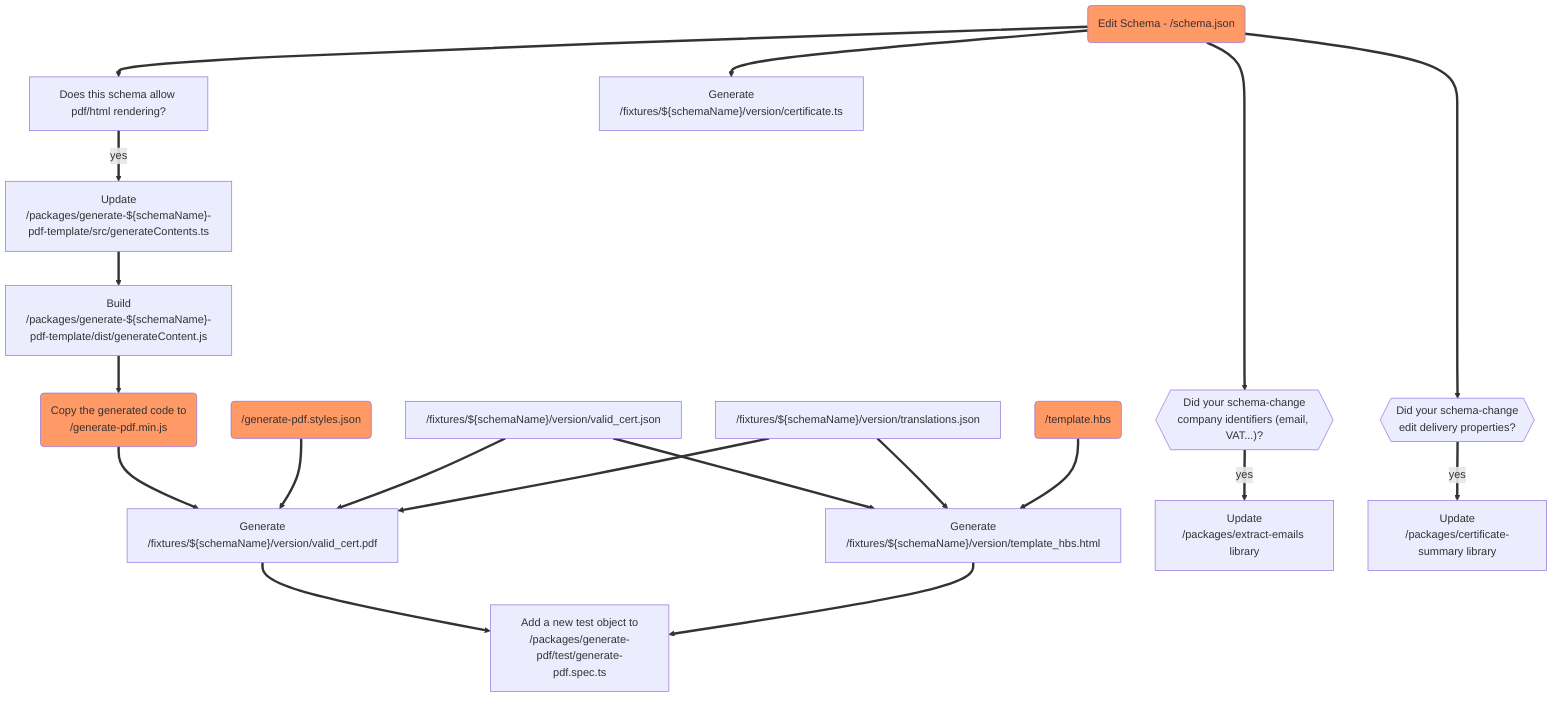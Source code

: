 flowchart TB
  schema(Edit Schema - /schema.json)
  schema ==> allowsRendering[Does this schema allow pdf/html rendering?] ==yes==> generateContentTS["Update<br>/packages/generate-${schemaName}-pdf-template/src/generateContents.ts"] ==> generateContentJS["Build<br>/packages/generate-${schemaName}-pdf-template/dist/generateContent.js"] ==> generatePDFmin(Copy the generated code to<br>/generate-pdf.min.js) ==> validCert["Generate<br>/fixtures/${schemaName}/version/valid_cert.pdf"]
  schema ==> certificatets["Generate<br>/fixtures/${schemaName}/version/certificate.ts"]
  generateStyles(/generate-pdf.styles.json) ==> validCert
  vaidCertJSON["/fixtures/${schemaName}/version/valid_cert.json"] & translations["/fixtures/${schemaName}/version/translations.json"] ==> generateTemplateHBS["Generate<br>/fixtures/${schemaName}/version/template_hbs.html"] & validCert
  templateHBS(/template.hbs) ==> generateTemplateHBS
  validCert & generateTemplateHBS ==> generatePDFSpec[Add a new test object to<br>/packages/generate-pdf/test/generate-pdf.spec.ts]

  schema =====> emailOrVatId{{"Did your schema-change<br>company identifiers (email, VAT...)?"}} ==yes==> updateExtractEmails[Update<br>/packages/extract-emails library]
  schema =====> deliveryProps{{Did your schema-change<br>edit delivery properties?}} ==yes==> updateCertificateSummary[Update<br>/packages/certificate-summary library]

  style schema fill:#f96
  style generatePDFmin fill:#f96
  style generateStyles fill:#f96
  style templateHBS fill:#f96